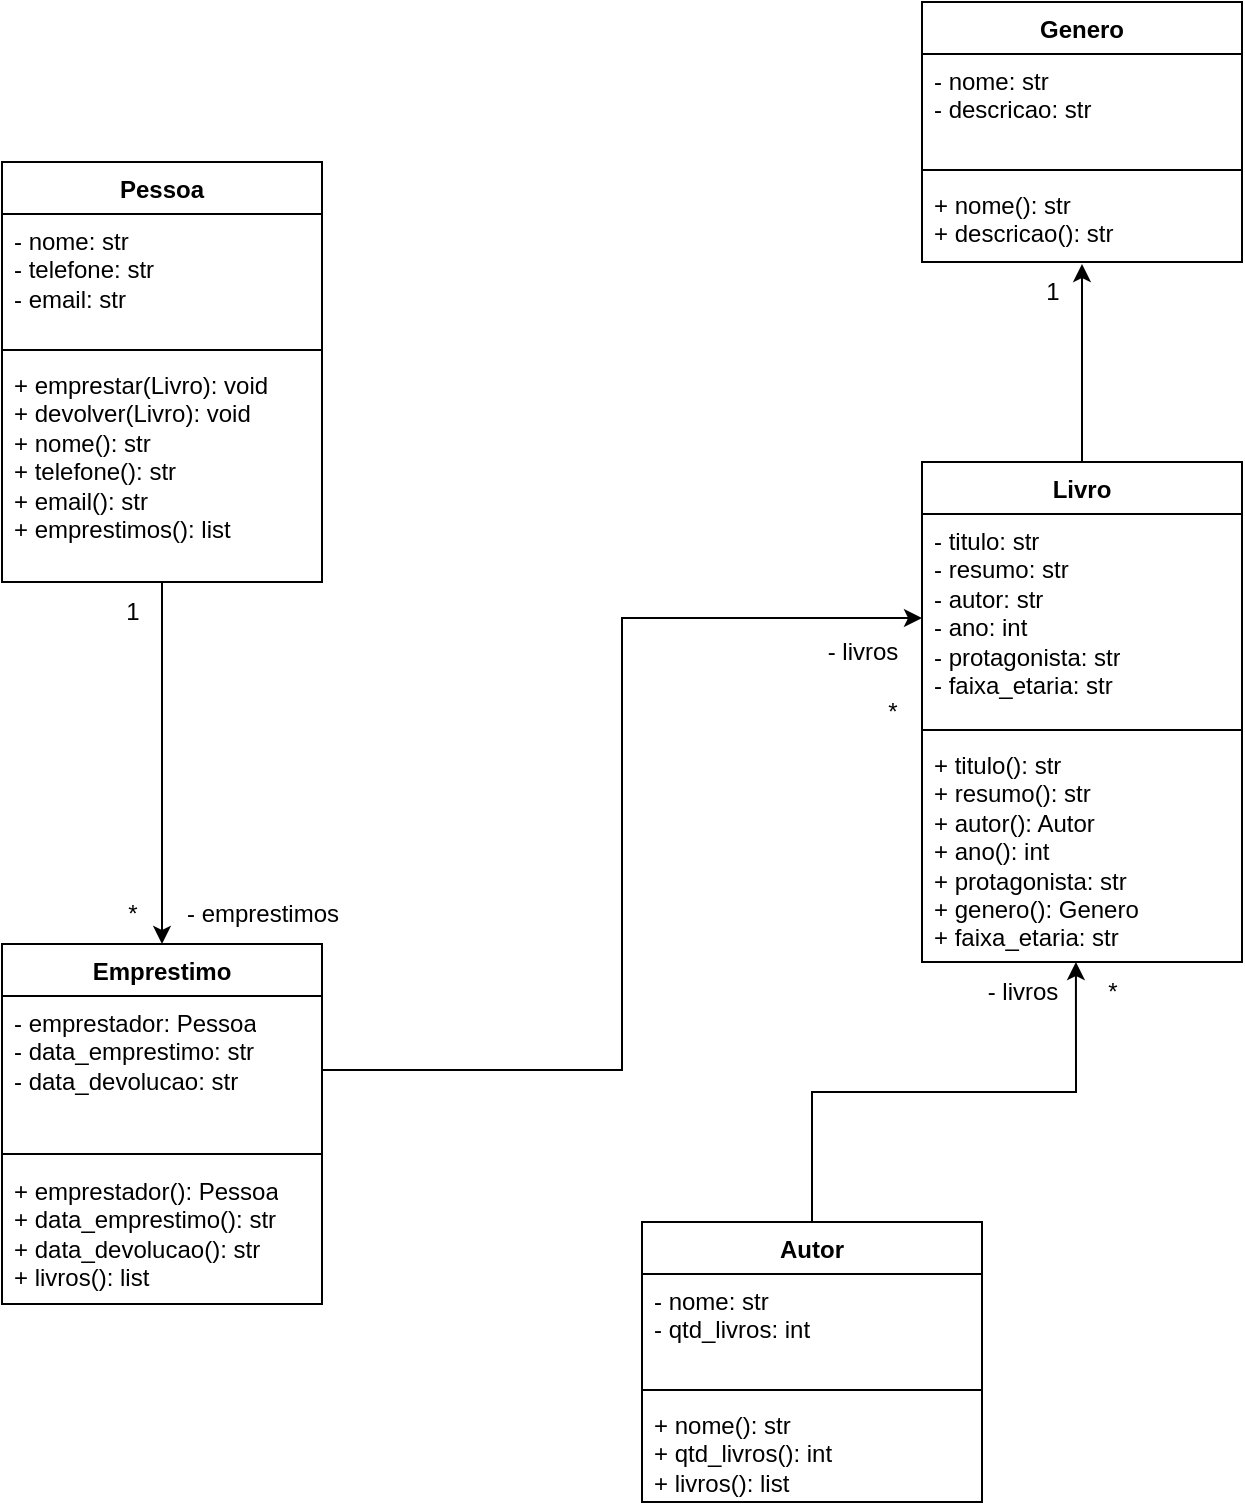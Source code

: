 <mxfile version="24.7.12">
  <diagram id="C5RBs43oDa-KdzZeNtuy" name="Page-1">
    <mxGraphModel dx="1626" dy="747" grid="1" gridSize="10" guides="1" tooltips="1" connect="1" arrows="1" fold="1" page="1" pageScale="1" pageWidth="827" pageHeight="1169" math="0" shadow="0">
      <root>
        <mxCell id="WIyWlLk6GJQsqaUBKTNV-0" />
        <mxCell id="WIyWlLk6GJQsqaUBKTNV-1" parent="WIyWlLk6GJQsqaUBKTNV-0" />
        <mxCell id="ZOqMEY8nHoL99eGyLQIH-0" value="Livro" style="swimlane;fontStyle=1;align=center;verticalAlign=top;childLayout=stackLayout;horizontal=1;startSize=26;horizontalStack=0;resizeParent=1;resizeParentMax=0;resizeLast=0;collapsible=1;marginBottom=0;whiteSpace=wrap;html=1;" parent="WIyWlLk6GJQsqaUBKTNV-1" vertex="1">
          <mxGeometry x="610" y="300" width="160" height="250" as="geometry" />
        </mxCell>
        <mxCell id="ZOqMEY8nHoL99eGyLQIH-1" value="- titulo: str&lt;div&gt;- resumo: str&lt;br&gt;&lt;/div&gt;&lt;div&gt;- autor: str&lt;br&gt;&lt;/div&gt;&lt;div&gt;- ano: int&lt;/div&gt;&lt;div&gt;- protagonista: str&lt;/div&gt;&lt;div&gt;&lt;span style=&quot;background-color: initial;&quot;&gt;- faixa_etaria: str&lt;/span&gt;&lt;/div&gt;" style="text;strokeColor=none;fillColor=none;align=left;verticalAlign=top;spacingLeft=4;spacingRight=4;overflow=hidden;rotatable=0;points=[[0,0.5],[1,0.5]];portConstraint=eastwest;whiteSpace=wrap;html=1;" parent="ZOqMEY8nHoL99eGyLQIH-0" vertex="1">
          <mxGeometry y="26" width="160" height="104" as="geometry" />
        </mxCell>
        <mxCell id="ZOqMEY8nHoL99eGyLQIH-2" value="" style="line;strokeWidth=1;fillColor=none;align=left;verticalAlign=middle;spacingTop=-1;spacingLeft=3;spacingRight=3;rotatable=0;labelPosition=right;points=[];portConstraint=eastwest;strokeColor=inherit;" parent="ZOqMEY8nHoL99eGyLQIH-0" vertex="1">
          <mxGeometry y="130" width="160" height="8" as="geometry" />
        </mxCell>
        <mxCell id="ZOqMEY8nHoL99eGyLQIH-3" value="+ titulo(): str&lt;div&gt;+ resumo(): str&lt;br&gt;&lt;/div&gt;&lt;div&gt;+ autor(): Autor&lt;br&gt;&lt;/div&gt;&lt;div&gt;+ ano(): int&lt;br&gt;&lt;/div&gt;&lt;div&gt;+ protagonista: str&lt;br&gt;&lt;/div&gt;&lt;div&gt;+ genero(): Genero&lt;/div&gt;&lt;div&gt;+ faixa_etaria: str&lt;/div&gt;" style="text;strokeColor=none;fillColor=none;align=left;verticalAlign=top;spacingLeft=4;spacingRight=4;overflow=hidden;rotatable=0;points=[[0,0.5],[1,0.5]];portConstraint=eastwest;whiteSpace=wrap;html=1;" parent="ZOqMEY8nHoL99eGyLQIH-0" vertex="1">
          <mxGeometry y="138" width="160" height="112" as="geometry" />
        </mxCell>
        <mxCell id="lQfqgUbQz27Wbsf5OLIO-2" style="edgeStyle=orthogonalEdgeStyle;rounded=0;orthogonalLoop=1;jettySize=auto;html=1;entryX=0.5;entryY=0;entryDx=0;entryDy=0;" edge="1" parent="WIyWlLk6GJQsqaUBKTNV-1" source="ZOqMEY8nHoL99eGyLQIH-4" target="ZOqMEY8nHoL99eGyLQIH-8">
          <mxGeometry relative="1" as="geometry" />
        </mxCell>
        <mxCell id="ZOqMEY8nHoL99eGyLQIH-4" value="Pessoa" style="swimlane;fontStyle=1;align=center;verticalAlign=top;childLayout=stackLayout;horizontal=1;startSize=26;horizontalStack=0;resizeParent=1;resizeParentMax=0;resizeLast=0;collapsible=1;marginBottom=0;whiteSpace=wrap;html=1;" parent="WIyWlLk6GJQsqaUBKTNV-1" vertex="1">
          <mxGeometry x="150" y="150" width="160" height="210" as="geometry" />
        </mxCell>
        <mxCell id="ZOqMEY8nHoL99eGyLQIH-5" value="- nome: str&lt;div&gt;- telefone: str&lt;br&gt;&lt;/div&gt;&lt;div&gt;- email: str&lt;br&gt;&lt;/div&gt;" style="text;strokeColor=none;fillColor=none;align=left;verticalAlign=top;spacingLeft=4;spacingRight=4;overflow=hidden;rotatable=0;points=[[0,0.5],[1,0.5]];portConstraint=eastwest;whiteSpace=wrap;html=1;" parent="ZOqMEY8nHoL99eGyLQIH-4" vertex="1">
          <mxGeometry y="26" width="160" height="64" as="geometry" />
        </mxCell>
        <mxCell id="ZOqMEY8nHoL99eGyLQIH-6" value="" style="line;strokeWidth=1;fillColor=none;align=left;verticalAlign=middle;spacingTop=-1;spacingLeft=3;spacingRight=3;rotatable=0;labelPosition=right;points=[];portConstraint=eastwest;strokeColor=inherit;" parent="ZOqMEY8nHoL99eGyLQIH-4" vertex="1">
          <mxGeometry y="90" width="160" height="8" as="geometry" />
        </mxCell>
        <mxCell id="ZOqMEY8nHoL99eGyLQIH-7" value="+ emprestar(Livro): void&lt;div&gt;+ devolver(Livro): void&lt;/div&gt;&lt;div&gt;+ nome(): str&lt;/div&gt;&lt;div&gt;+ telefone(): str&lt;/div&gt;&lt;div&gt;+ email(): str&lt;/div&gt;&lt;div&gt;+ emprestimos(): list&lt;/div&gt;" style="text;strokeColor=none;fillColor=none;align=left;verticalAlign=top;spacingLeft=4;spacingRight=4;overflow=hidden;rotatable=0;points=[[0,0.5],[1,0.5]];portConstraint=eastwest;whiteSpace=wrap;html=1;" parent="ZOqMEY8nHoL99eGyLQIH-4" vertex="1">
          <mxGeometry y="98" width="160" height="112" as="geometry" />
        </mxCell>
        <mxCell id="ZOqMEY8nHoL99eGyLQIH-8" value="Emprestimo" style="swimlane;fontStyle=1;align=center;verticalAlign=top;childLayout=stackLayout;horizontal=1;startSize=26;horizontalStack=0;resizeParent=1;resizeParentMax=0;resizeLast=0;collapsible=1;marginBottom=0;whiteSpace=wrap;html=1;" parent="WIyWlLk6GJQsqaUBKTNV-1" vertex="1">
          <mxGeometry x="150" y="541" width="160" height="180" as="geometry" />
        </mxCell>
        <mxCell id="ZOqMEY8nHoL99eGyLQIH-9" value="- emprestador: Pessoa&lt;div&gt;- data_emprestimo: str&lt;br&gt;&lt;div&gt;- data_devolucao: str&lt;br&gt;&lt;/div&gt;&lt;/div&gt;" style="text;strokeColor=none;fillColor=none;align=left;verticalAlign=top;spacingLeft=4;spacingRight=4;overflow=hidden;rotatable=0;points=[[0,0.5],[1,0.5]];portConstraint=eastwest;whiteSpace=wrap;html=1;" parent="ZOqMEY8nHoL99eGyLQIH-8" vertex="1">
          <mxGeometry y="26" width="160" height="74" as="geometry" />
        </mxCell>
        <mxCell id="ZOqMEY8nHoL99eGyLQIH-10" value="" style="line;strokeWidth=1;fillColor=none;align=left;verticalAlign=middle;spacingTop=-1;spacingLeft=3;spacingRight=3;rotatable=0;labelPosition=right;points=[];portConstraint=eastwest;strokeColor=inherit;" parent="ZOqMEY8nHoL99eGyLQIH-8" vertex="1">
          <mxGeometry y="100" width="160" height="10" as="geometry" />
        </mxCell>
        <mxCell id="ZOqMEY8nHoL99eGyLQIH-11" value="+ emprestador(): Pessoa&lt;div&gt;+ data_emprestimo(): str&lt;br&gt;&lt;/div&gt;&lt;div&gt;+ data_devolucao(): str&lt;br&gt;&lt;/div&gt;&lt;div&gt;+ livros(): list&lt;/div&gt;" style="text;strokeColor=none;fillColor=none;align=left;verticalAlign=top;spacingLeft=4;spacingRight=4;overflow=hidden;rotatable=0;points=[[0,0.5],[1,0.5]];portConstraint=eastwest;whiteSpace=wrap;html=1;" parent="ZOqMEY8nHoL99eGyLQIH-8" vertex="1">
          <mxGeometry y="110" width="160" height="70" as="geometry" />
        </mxCell>
        <mxCell id="ZOqMEY8nHoL99eGyLQIH-12" value="Autor" style="swimlane;fontStyle=1;align=center;verticalAlign=top;childLayout=stackLayout;horizontal=1;startSize=26;horizontalStack=0;resizeParent=1;resizeParentMax=0;resizeLast=0;collapsible=1;marginBottom=0;whiteSpace=wrap;html=1;" parent="WIyWlLk6GJQsqaUBKTNV-1" vertex="1">
          <mxGeometry x="470" y="680" width="170" height="140" as="geometry" />
        </mxCell>
        <mxCell id="ZOqMEY8nHoL99eGyLQIH-13" value="- nome: str&lt;div&gt;- qtd_livros: int&lt;/div&gt;" style="text;strokeColor=none;fillColor=none;align=left;verticalAlign=top;spacingLeft=4;spacingRight=4;overflow=hidden;rotatable=0;points=[[0,0.5],[1,0.5]];portConstraint=eastwest;whiteSpace=wrap;html=1;" parent="ZOqMEY8nHoL99eGyLQIH-12" vertex="1">
          <mxGeometry y="26" width="170" height="54" as="geometry" />
        </mxCell>
        <mxCell id="ZOqMEY8nHoL99eGyLQIH-14" value="" style="line;strokeWidth=1;fillColor=none;align=left;verticalAlign=middle;spacingTop=-1;spacingLeft=3;spacingRight=3;rotatable=0;labelPosition=right;points=[];portConstraint=eastwest;strokeColor=inherit;" parent="ZOqMEY8nHoL99eGyLQIH-12" vertex="1">
          <mxGeometry y="80" width="170" height="8" as="geometry" />
        </mxCell>
        <mxCell id="ZOqMEY8nHoL99eGyLQIH-15" value="&lt;div&gt;+ nome(): str&lt;br&gt;&lt;/div&gt;&lt;div&gt;+ qtd_livros(): int&lt;span style=&quot;color: rgba(0, 0, 0, 0); font-family: monospace; font-size: 0px; text-wrap: nowrap;&quot;&gt;&lt;br&gt;&lt;/span&gt;&lt;/div&gt;&lt;div&gt;+ livros(): list&lt;/div&gt;" style="text;strokeColor=none;fillColor=none;align=left;verticalAlign=top;spacingLeft=4;spacingRight=4;overflow=hidden;rotatable=0;points=[[0,0.5],[1,0.5]];portConstraint=eastwest;whiteSpace=wrap;html=1;" parent="ZOqMEY8nHoL99eGyLQIH-12" vertex="1">
          <mxGeometry y="88" width="170" height="52" as="geometry" />
        </mxCell>
        <mxCell id="ZOqMEY8nHoL99eGyLQIH-16" value="Genero" style="swimlane;fontStyle=1;align=center;verticalAlign=top;childLayout=stackLayout;horizontal=1;startSize=26;horizontalStack=0;resizeParent=1;resizeParentMax=0;resizeLast=0;collapsible=1;marginBottom=0;whiteSpace=wrap;html=1;" parent="WIyWlLk6GJQsqaUBKTNV-1" vertex="1">
          <mxGeometry x="610" y="70" width="160" height="130" as="geometry" />
        </mxCell>
        <mxCell id="ZOqMEY8nHoL99eGyLQIH-17" value="- nome: str&lt;div&gt;- descricao: str&lt;br&gt;&lt;/div&gt;" style="text;strokeColor=none;fillColor=none;align=left;verticalAlign=top;spacingLeft=4;spacingRight=4;overflow=hidden;rotatable=0;points=[[0,0.5],[1,0.5]];portConstraint=eastwest;whiteSpace=wrap;html=1;" parent="ZOqMEY8nHoL99eGyLQIH-16" vertex="1">
          <mxGeometry y="26" width="160" height="54" as="geometry" />
        </mxCell>
        <mxCell id="ZOqMEY8nHoL99eGyLQIH-18" value="" style="line;strokeWidth=1;fillColor=none;align=left;verticalAlign=middle;spacingTop=-1;spacingLeft=3;spacingRight=3;rotatable=0;labelPosition=right;points=[];portConstraint=eastwest;strokeColor=inherit;" parent="ZOqMEY8nHoL99eGyLQIH-16" vertex="1">
          <mxGeometry y="80" width="160" height="8" as="geometry" />
        </mxCell>
        <mxCell id="ZOqMEY8nHoL99eGyLQIH-19" value="+ nome(): str&lt;div&gt;+ descricao(): str&lt;br&gt;&lt;/div&gt;" style="text;strokeColor=none;fillColor=none;align=left;verticalAlign=top;spacingLeft=4;spacingRight=4;overflow=hidden;rotatable=0;points=[[0,0.5],[1,0.5]];portConstraint=eastwest;whiteSpace=wrap;html=1;" parent="ZOqMEY8nHoL99eGyLQIH-16" vertex="1">
          <mxGeometry y="88" width="160" height="42" as="geometry" />
        </mxCell>
        <mxCell id="lQfqgUbQz27Wbsf5OLIO-3" value="- emprestimos" style="text;html=1;align=center;verticalAlign=middle;resizable=0;points=[];autosize=1;strokeColor=none;fillColor=none;" vertex="1" parent="WIyWlLk6GJQsqaUBKTNV-1">
          <mxGeometry x="230" y="511" width="100" height="30" as="geometry" />
        </mxCell>
        <mxCell id="lQfqgUbQz27Wbsf5OLIO-4" value="*" style="text;html=1;align=center;verticalAlign=middle;resizable=0;points=[];autosize=1;strokeColor=none;fillColor=none;" vertex="1" parent="WIyWlLk6GJQsqaUBKTNV-1">
          <mxGeometry x="200" y="511" width="30" height="30" as="geometry" />
        </mxCell>
        <mxCell id="lQfqgUbQz27Wbsf5OLIO-5" value="1" style="text;html=1;align=center;verticalAlign=middle;resizable=0;points=[];autosize=1;strokeColor=none;fillColor=none;" vertex="1" parent="WIyWlLk6GJQsqaUBKTNV-1">
          <mxGeometry x="200" y="360" width="30" height="30" as="geometry" />
        </mxCell>
        <mxCell id="lQfqgUbQz27Wbsf5OLIO-6" style="edgeStyle=orthogonalEdgeStyle;rounded=0;orthogonalLoop=1;jettySize=auto;html=1;entryX=0;entryY=0.5;entryDx=0;entryDy=0;" edge="1" parent="WIyWlLk6GJQsqaUBKTNV-1" source="ZOqMEY8nHoL99eGyLQIH-9" target="ZOqMEY8nHoL99eGyLQIH-1">
          <mxGeometry relative="1" as="geometry" />
        </mxCell>
        <mxCell id="lQfqgUbQz27Wbsf5OLIO-7" value="*" style="text;html=1;align=center;verticalAlign=middle;resizable=0;points=[];autosize=1;strokeColor=none;fillColor=none;" vertex="1" parent="WIyWlLk6GJQsqaUBKTNV-1">
          <mxGeometry x="580" y="410" width="30" height="30" as="geometry" />
        </mxCell>
        <mxCell id="lQfqgUbQz27Wbsf5OLIO-8" value="- livros" style="text;html=1;align=center;verticalAlign=middle;resizable=0;points=[];autosize=1;strokeColor=none;fillColor=none;" vertex="1" parent="WIyWlLk6GJQsqaUBKTNV-1">
          <mxGeometry x="550" y="380" width="60" height="30" as="geometry" />
        </mxCell>
        <mxCell id="lQfqgUbQz27Wbsf5OLIO-9" style="edgeStyle=orthogonalEdgeStyle;rounded=0;orthogonalLoop=1;jettySize=auto;html=1;entryX=0.5;entryY=1.024;entryDx=0;entryDy=0;entryPerimeter=0;" edge="1" parent="WIyWlLk6GJQsqaUBKTNV-1" source="ZOqMEY8nHoL99eGyLQIH-0" target="ZOqMEY8nHoL99eGyLQIH-19">
          <mxGeometry relative="1" as="geometry" />
        </mxCell>
        <mxCell id="lQfqgUbQz27Wbsf5OLIO-12" style="edgeStyle=orthogonalEdgeStyle;rounded=0;orthogonalLoop=1;jettySize=auto;html=1;entryX=0.481;entryY=1;entryDx=0;entryDy=0;entryPerimeter=0;" edge="1" parent="WIyWlLk6GJQsqaUBKTNV-1" source="ZOqMEY8nHoL99eGyLQIH-12" target="ZOqMEY8nHoL99eGyLQIH-3">
          <mxGeometry relative="1" as="geometry" />
        </mxCell>
        <mxCell id="lQfqgUbQz27Wbsf5OLIO-13" value="1" style="text;html=1;align=center;verticalAlign=middle;resizable=0;points=[];autosize=1;strokeColor=none;fillColor=none;" vertex="1" parent="WIyWlLk6GJQsqaUBKTNV-1">
          <mxGeometry x="660" y="200" width="30" height="30" as="geometry" />
        </mxCell>
        <mxCell id="lQfqgUbQz27Wbsf5OLIO-14" value="- livros" style="text;html=1;align=center;verticalAlign=middle;resizable=0;points=[];autosize=1;strokeColor=none;fillColor=none;" vertex="1" parent="WIyWlLk6GJQsqaUBKTNV-1">
          <mxGeometry x="630" y="550" width="60" height="30" as="geometry" />
        </mxCell>
        <mxCell id="lQfqgUbQz27Wbsf5OLIO-15" value="*" style="text;html=1;align=center;verticalAlign=middle;resizable=0;points=[];autosize=1;strokeColor=none;fillColor=none;" vertex="1" parent="WIyWlLk6GJQsqaUBKTNV-1">
          <mxGeometry x="690" y="550" width="30" height="30" as="geometry" />
        </mxCell>
      </root>
    </mxGraphModel>
  </diagram>
</mxfile>
